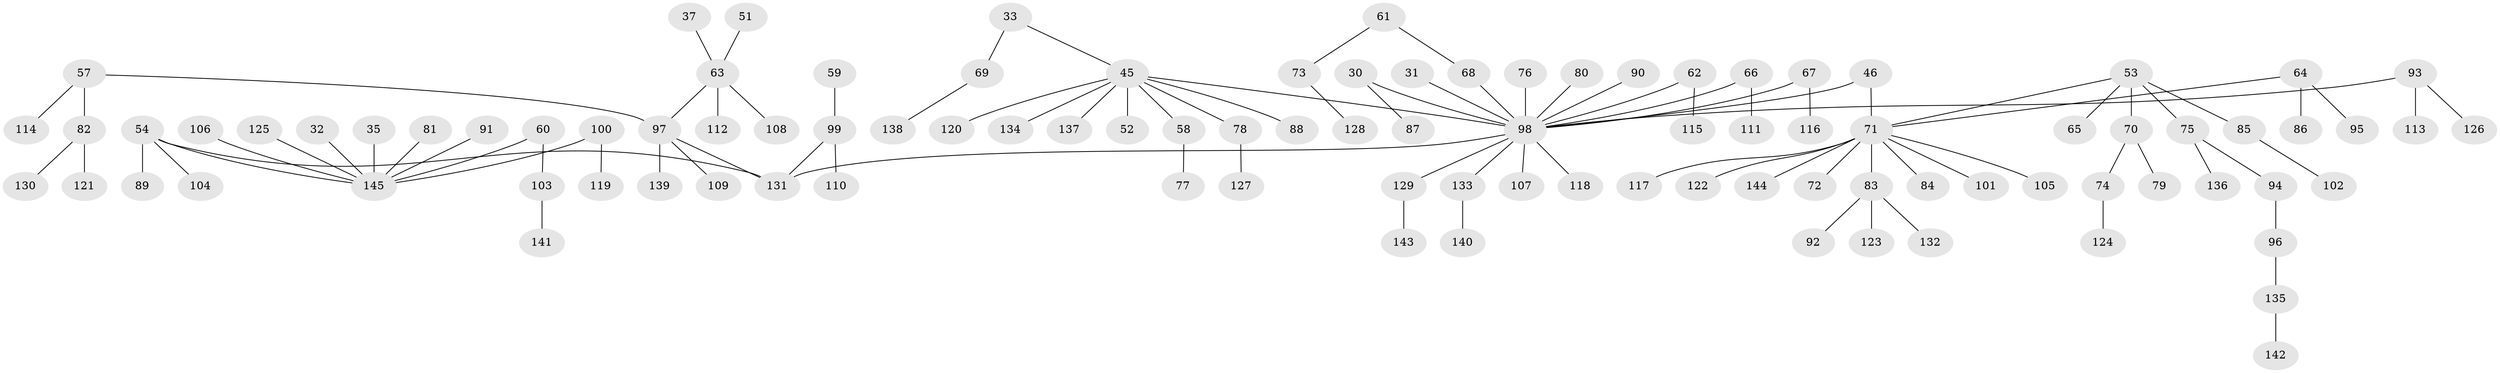 // original degree distribution, {5: 0.041379310344827586, 6: 0.020689655172413793, 4: 0.06206896551724138, 3: 0.13793103448275862, 7: 0.006896551724137931, 2: 0.21379310344827587, 1: 0.5172413793103449}
// Generated by graph-tools (version 1.1) at 2025/56/03/04/25 21:56:55]
// undirected, 101 vertices, 100 edges
graph export_dot {
graph [start="1"]
  node [color=gray90,style=filled];
  30;
  31;
  32;
  33;
  35;
  37;
  45 [super="+39+40"];
  46 [super="+6"];
  51;
  52;
  53;
  54 [super="+27"];
  57;
  58;
  59;
  60;
  61;
  62;
  63 [super="+48+36"];
  64 [super="+55"];
  65;
  66;
  67;
  68 [super="+44"];
  69;
  70;
  71 [super="+24+56+49"];
  72;
  73;
  74;
  75;
  76;
  77;
  78;
  79;
  80;
  81;
  82;
  83;
  84;
  85;
  86;
  87;
  88;
  89;
  90;
  91;
  92;
  93 [super="+47"];
  94;
  95;
  96;
  97 [super="+12"];
  98 [super="+4+14+17+10+23+42"];
  99 [super="+41"];
  100;
  101;
  102;
  103;
  104;
  105;
  106;
  107;
  108;
  109;
  110;
  111;
  112;
  113;
  114;
  115;
  116;
  117;
  118;
  119;
  120;
  121;
  122;
  123;
  124;
  125;
  126;
  127;
  128;
  129;
  130;
  131 [super="+1"];
  132;
  133;
  134;
  135;
  136;
  137;
  138;
  139;
  140;
  141;
  142;
  143;
  144;
  145 [super="+29+18+50"];
  30 -- 87;
  30 -- 98;
  31 -- 98;
  32 -- 145;
  33 -- 69;
  33 -- 45;
  35 -- 145;
  37 -- 63;
  45 -- 78;
  45 -- 134;
  45 -- 137;
  45 -- 52;
  45 -- 88;
  45 -- 58;
  45 -- 120;
  45 -- 98;
  46 -- 98;
  46 -- 71;
  51 -- 63;
  53 -- 65;
  53 -- 70;
  53 -- 75;
  53 -- 85;
  53 -- 71;
  54 -- 131;
  54 -- 104;
  54 -- 89;
  54 -- 145;
  57 -- 82;
  57 -- 114;
  57 -- 97;
  58 -- 77;
  59 -- 99;
  60 -- 103;
  60 -- 145;
  61 -- 73;
  61 -- 68;
  62 -- 115;
  62 -- 98;
  63 -- 108;
  63 -- 112;
  63 -- 97;
  64 -- 86;
  64 -- 95;
  64 -- 71;
  66 -- 111;
  66 -- 98;
  67 -- 116;
  67 -- 98;
  68 -- 98;
  69 -- 138;
  70 -- 74;
  70 -- 79;
  71 -- 117;
  71 -- 144;
  71 -- 101;
  71 -- 72;
  71 -- 105;
  71 -- 83;
  71 -- 84;
  71 -- 122;
  73 -- 128;
  74 -- 124;
  75 -- 94;
  75 -- 136;
  76 -- 98;
  78 -- 127;
  80 -- 98;
  81 -- 145;
  82 -- 121;
  82 -- 130;
  83 -- 92;
  83 -- 123;
  83 -- 132;
  85 -- 102;
  90 -- 98;
  91 -- 145;
  93 -- 113;
  93 -- 126;
  93 -- 98;
  94 -- 96;
  96 -- 135;
  97 -- 139;
  97 -- 131;
  97 -- 109;
  98 -- 129;
  98 -- 131;
  98 -- 107;
  98 -- 133;
  98 -- 118;
  99 -- 110;
  99 -- 131;
  100 -- 119;
  100 -- 145;
  103 -- 141;
  106 -- 145;
  125 -- 145;
  129 -- 143;
  133 -- 140;
  135 -- 142;
}
